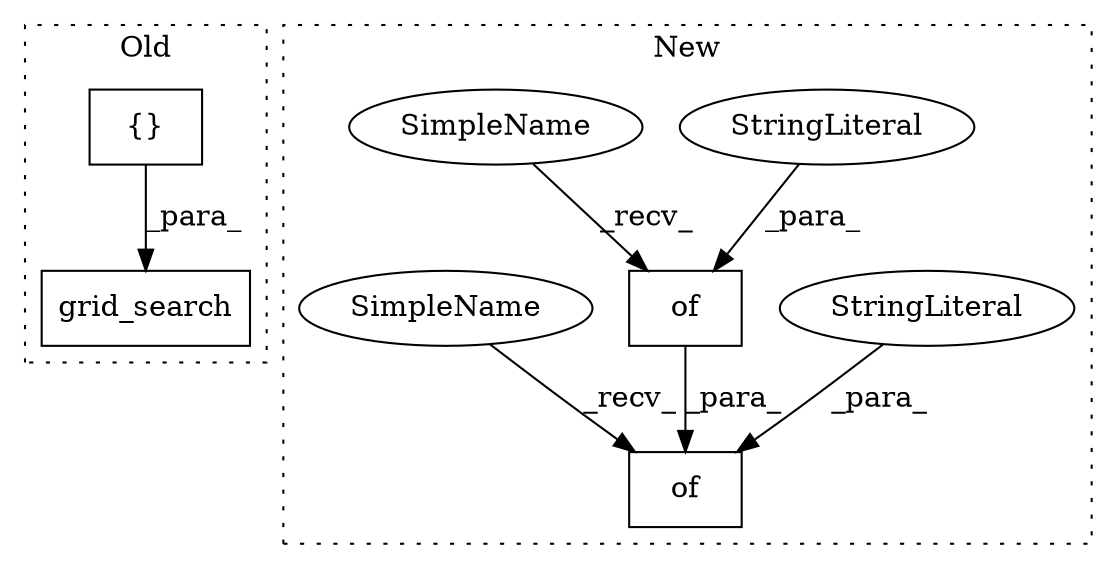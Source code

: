 digraph G {
subgraph cluster0 {
1 [label="grid_search" a="32" s="2940,2968" l="12,1" shape="box"];
4 [label="{}" a="4" s="2963,2967" l="1,1" shape="box"];
label = "Old";
style="dotted";
}
subgraph cluster1 {
2 [label="of" a="32" s="2726,3390" l="3,1" shape="box"];
3 [label="StringLiteral" a="45" s="2852" l="15" shape="ellipse"];
5 [label="of" a="32" s="3117,3243" l="3,1" shape="box"];
6 [label="StringLiteral" a="45" s="3120" l="13" shape="ellipse"];
7 [label="SimpleName" a="42" s="3113" l="3" shape="ellipse"];
8 [label="SimpleName" a="42" s="2722" l="3" shape="ellipse"];
label = "New";
style="dotted";
}
3 -> 2 [label="_para_"];
4 -> 1 [label="_para_"];
5 -> 2 [label="_para_"];
6 -> 5 [label="_para_"];
7 -> 5 [label="_recv_"];
8 -> 2 [label="_recv_"];
}